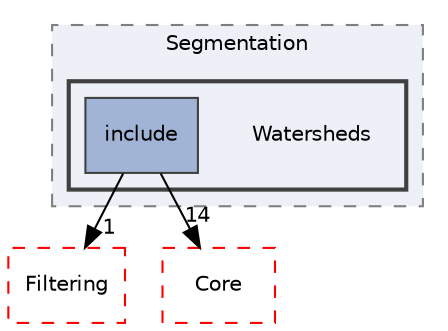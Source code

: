digraph "Watersheds"
{
 // LATEX_PDF_SIZE
  edge [fontname="Helvetica",fontsize="10",labelfontname="Helvetica",labelfontsize="10"];
  node [fontname="Helvetica",fontsize="10",shape=record];
  compound=true
  subgraph clusterdir_431b5b85ef2fd850d23fe72862364324 {
    graph [ bgcolor="#edf0f7", pencolor="grey50", style="filled,dashed,", label="Segmentation", fontname="Helvetica", fontsize="10", URL="dir_431b5b85ef2fd850d23fe72862364324.html"]
  subgraph clusterdir_d6df9b63767cfec4cf9695c6dc34f375 {
    graph [ bgcolor="#edf0f7", pencolor="grey25", style="filled,bold,", label="", fontname="Helvetica", fontsize="10", URL="dir_d6df9b63767cfec4cf9695c6dc34f375.html"]
    dir_d6df9b63767cfec4cf9695c6dc34f375 [shape=plaintext, label="Watersheds"];
  dir_360a039e4b9d5ed2fab1bccbb585e011 [shape=box, label="include", style="filled,", fillcolor="#a2b4d6", color="grey25", URL="dir_360a039e4b9d5ed2fab1bccbb585e011.html"];
  }
  }
  dir_6724b11ef9ad676a0a0c31463bff1d93 [shape=box, label="Filtering", style="dashed,", fillcolor="#edf0f7", color="red", URL="dir_6724b11ef9ad676a0a0c31463bff1d93.html"];
  dir_cac7f9cecb9aa42a0bd05452dddd8a21 [shape=box, label="Core", style="dashed,", fillcolor="#edf0f7", color="red", URL="dir_cac7f9cecb9aa42a0bd05452dddd8a21.html"];
  dir_360a039e4b9d5ed2fab1bccbb585e011->dir_6724b11ef9ad676a0a0c31463bff1d93 [headlabel="1", labeldistance=1.5 headhref="dir_000174_000030.html"];
  dir_360a039e4b9d5ed2fab1bccbb585e011->dir_cac7f9cecb9aa42a0bd05452dddd8a21 [headlabel="14", labeldistance=1.5 headhref="dir_000174_000014.html"];
}
